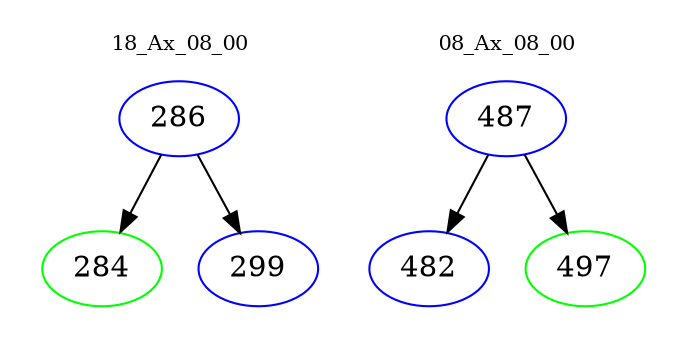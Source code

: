 digraph{
subgraph cluster_0 {
color = white
label = "18_Ax_08_00";
fontsize=10;
T0_286 [label="286", color="blue"]
T0_286 -> T0_284 [color="black"]
T0_284 [label="284", color="green"]
T0_286 -> T0_299 [color="black"]
T0_299 [label="299", color="blue"]
}
subgraph cluster_1 {
color = white
label = "08_Ax_08_00";
fontsize=10;
T1_487 [label="487", color="blue"]
T1_487 -> T1_482 [color="black"]
T1_482 [label="482", color="blue"]
T1_487 -> T1_497 [color="black"]
T1_497 [label="497", color="green"]
}
}
